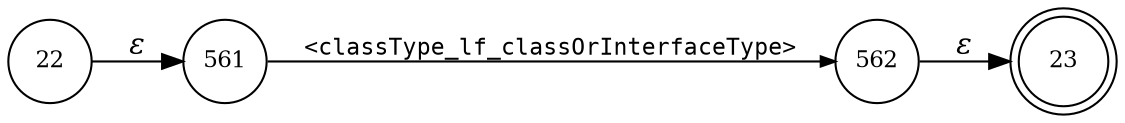 digraph ATN {
rankdir=LR;
s23[fontsize=11, label="23", shape=doublecircle, fixedsize=true, width=.6];
s561[fontsize=11,label="561", shape=circle, fixedsize=true, width=.55, peripheries=1];
s562[fontsize=11,label="562", shape=circle, fixedsize=true, width=.55, peripheries=1];
s22[fontsize=11,label="22", shape=circle, fixedsize=true, width=.55, peripheries=1];
s22 -> s561 [fontname="Times-Italic", label="&epsilon;"];
s561 -> s562 [fontsize=11, fontname="Courier", arrowsize=.7, label = "<classType_lf_classOrInterfaceType>", arrowhead = normal];
s562 -> s23 [fontname="Times-Italic", label="&epsilon;"];
}
